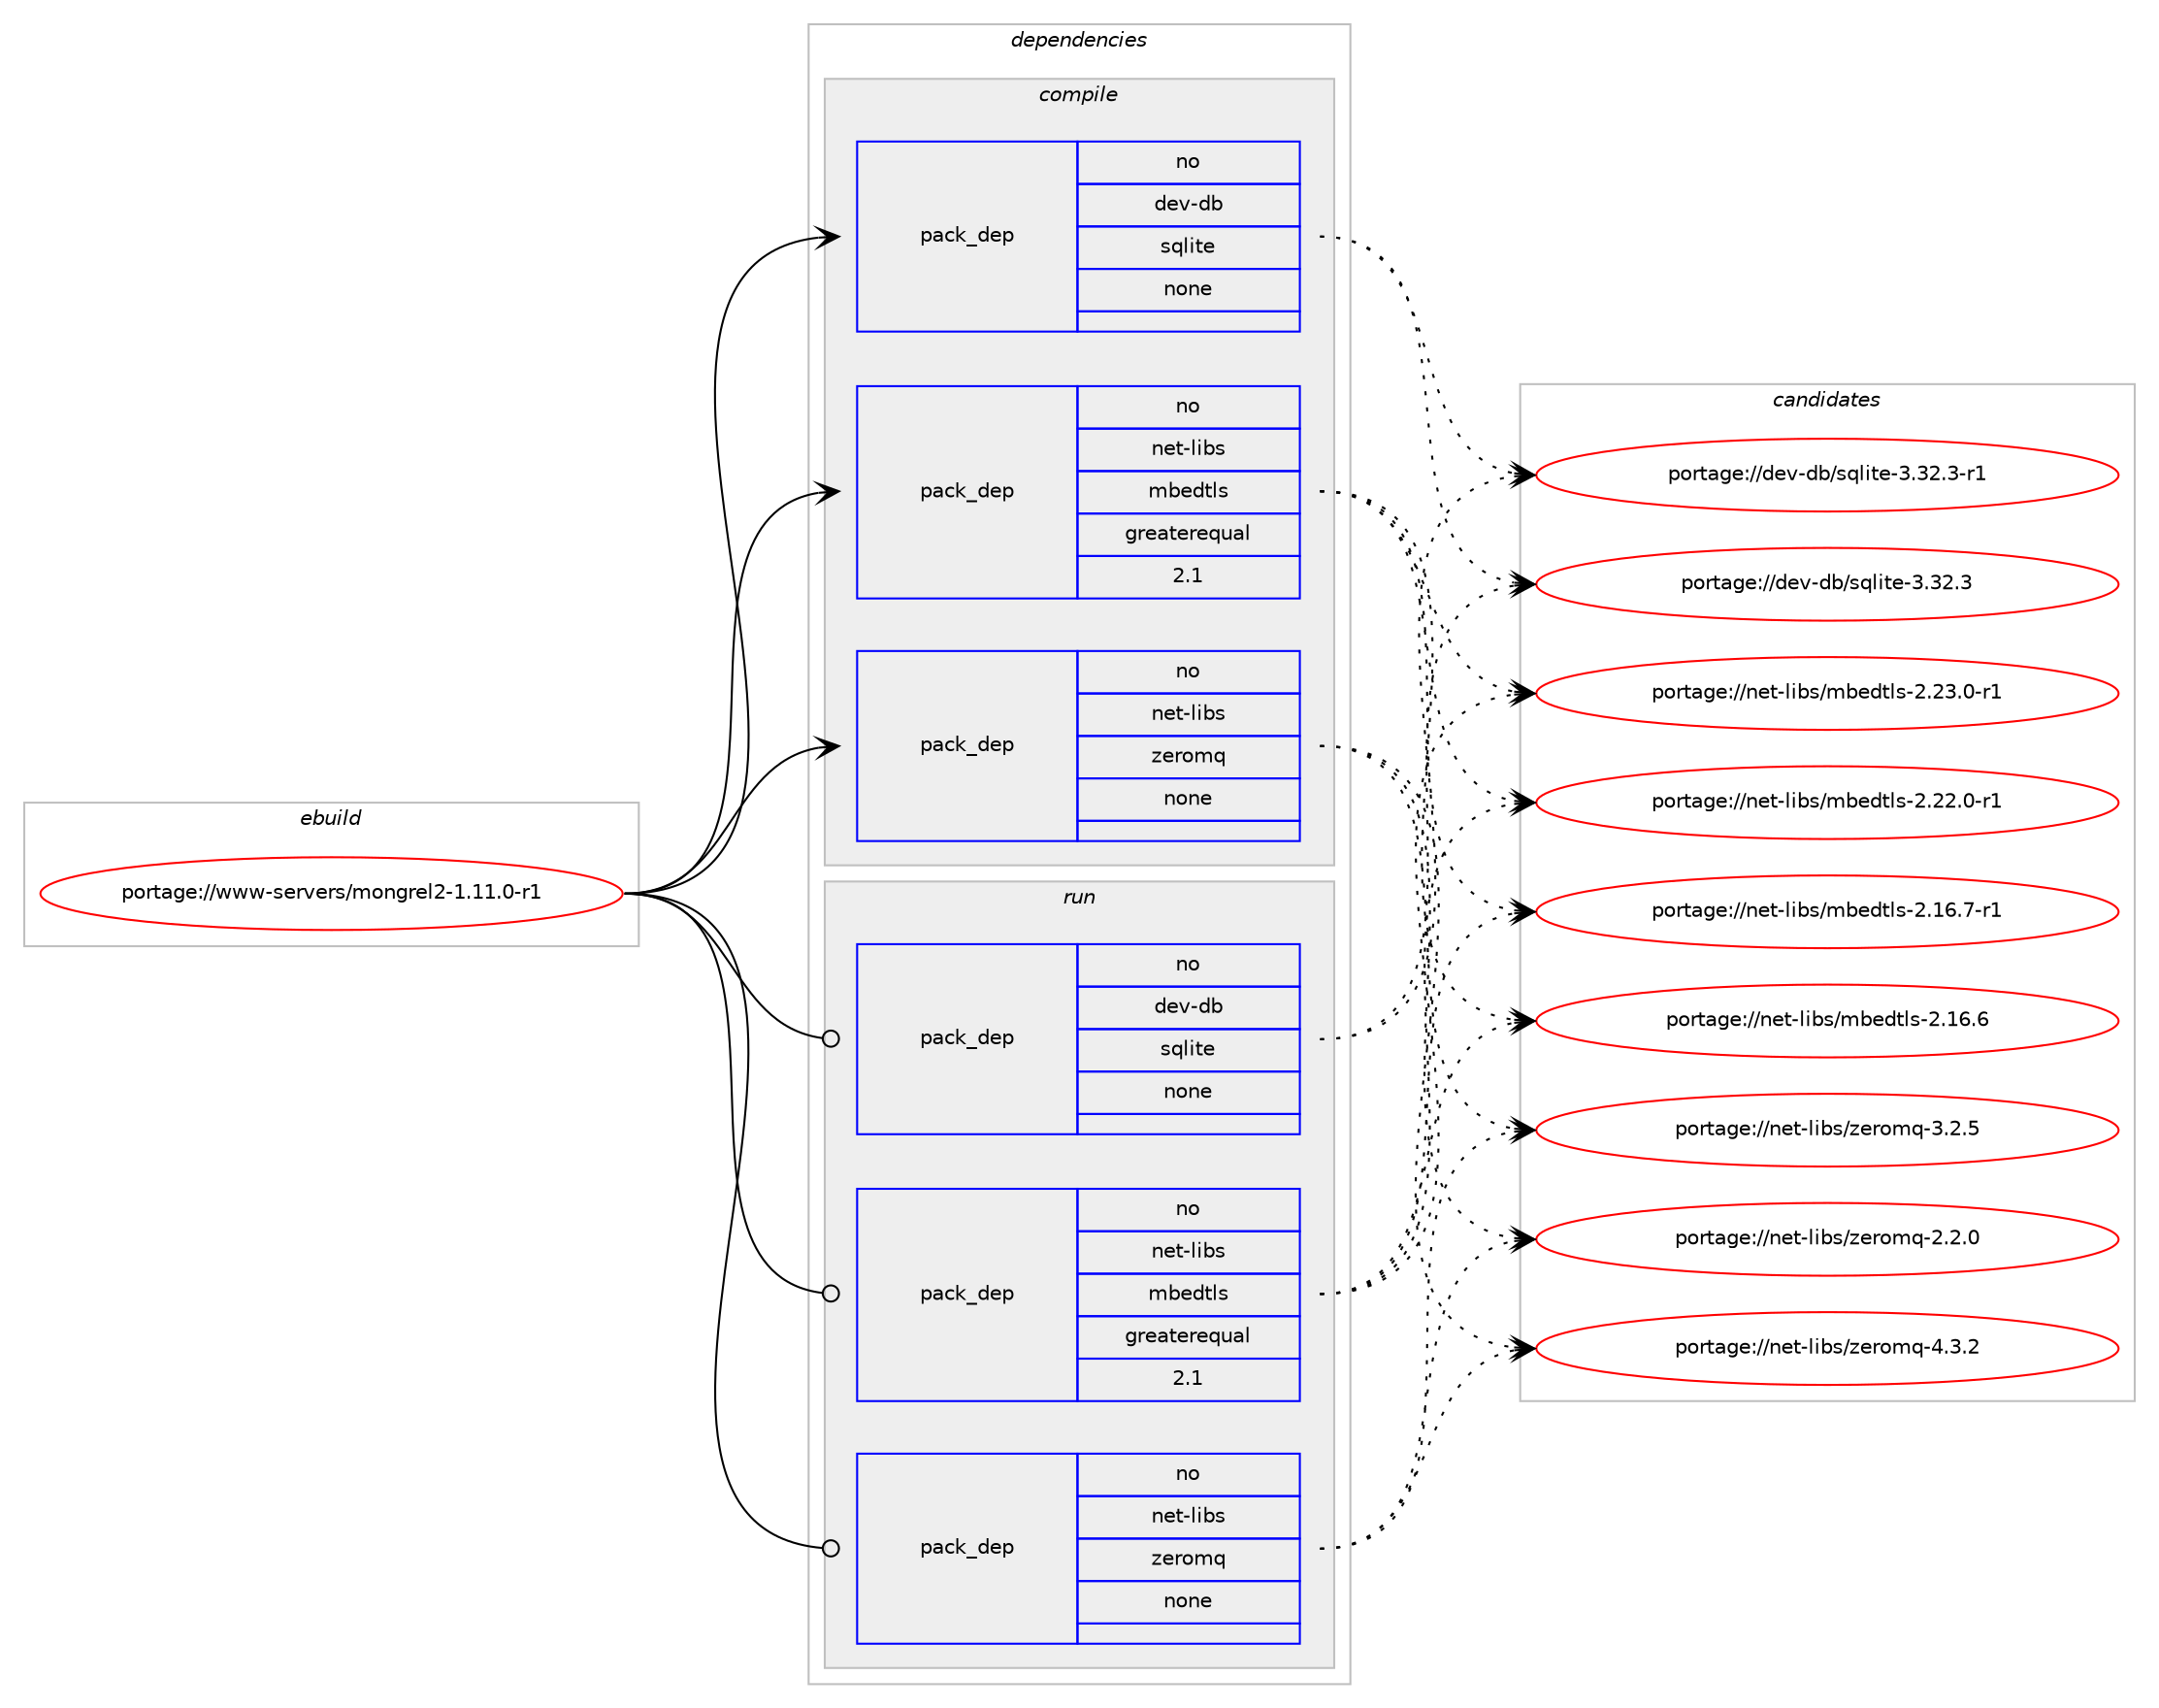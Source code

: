 digraph prolog {

# *************
# Graph options
# *************

newrank=true;
concentrate=true;
compound=true;
graph [rankdir=LR,fontname=Helvetica,fontsize=10,ranksep=1.5];#, ranksep=2.5, nodesep=0.2];
edge  [arrowhead=vee];
node  [fontname=Helvetica,fontsize=10];

# **********
# The ebuild
# **********

subgraph cluster_leftcol {
color=gray;
rank=same;
label=<<i>ebuild</i>>;
id [label="portage://www-servers/mongrel2-1.11.0-r1", color=red, width=4, href="../www-servers/mongrel2-1.11.0-r1.svg"];
}

# ****************
# The dependencies
# ****************

subgraph cluster_midcol {
color=gray;
label=<<i>dependencies</i>>;
subgraph cluster_compile {
fillcolor="#eeeeee";
style=filled;
label=<<i>compile</i>>;
subgraph pack1489 {
dependency1675 [label=<<TABLE BORDER="0" CELLBORDER="1" CELLSPACING="0" CELLPADDING="4" WIDTH="220"><TR><TD ROWSPAN="6" CELLPADDING="30">pack_dep</TD></TR><TR><TD WIDTH="110">no</TD></TR><TR><TD>dev-db</TD></TR><TR><TD>sqlite</TD></TR><TR><TD>none</TD></TR><TR><TD></TD></TR></TABLE>>, shape=none, color=blue];
}
id:e -> dependency1675:w [weight=20,style="solid",arrowhead="vee"];
subgraph pack1490 {
dependency1676 [label=<<TABLE BORDER="0" CELLBORDER="1" CELLSPACING="0" CELLPADDING="4" WIDTH="220"><TR><TD ROWSPAN="6" CELLPADDING="30">pack_dep</TD></TR><TR><TD WIDTH="110">no</TD></TR><TR><TD>net-libs</TD></TR><TR><TD>mbedtls</TD></TR><TR><TD>greaterequal</TD></TR><TR><TD>2.1</TD></TR></TABLE>>, shape=none, color=blue];
}
id:e -> dependency1676:w [weight=20,style="solid",arrowhead="vee"];
subgraph pack1491 {
dependency1677 [label=<<TABLE BORDER="0" CELLBORDER="1" CELLSPACING="0" CELLPADDING="4" WIDTH="220"><TR><TD ROWSPAN="6" CELLPADDING="30">pack_dep</TD></TR><TR><TD WIDTH="110">no</TD></TR><TR><TD>net-libs</TD></TR><TR><TD>zeromq</TD></TR><TR><TD>none</TD></TR><TR><TD></TD></TR></TABLE>>, shape=none, color=blue];
}
id:e -> dependency1677:w [weight=20,style="solid",arrowhead="vee"];
}
subgraph cluster_compileandrun {
fillcolor="#eeeeee";
style=filled;
label=<<i>compile and run</i>>;
}
subgraph cluster_run {
fillcolor="#eeeeee";
style=filled;
label=<<i>run</i>>;
subgraph pack1492 {
dependency1678 [label=<<TABLE BORDER="0" CELLBORDER="1" CELLSPACING="0" CELLPADDING="4" WIDTH="220"><TR><TD ROWSPAN="6" CELLPADDING="30">pack_dep</TD></TR><TR><TD WIDTH="110">no</TD></TR><TR><TD>dev-db</TD></TR><TR><TD>sqlite</TD></TR><TR><TD>none</TD></TR><TR><TD></TD></TR></TABLE>>, shape=none, color=blue];
}
id:e -> dependency1678:w [weight=20,style="solid",arrowhead="odot"];
subgraph pack1493 {
dependency1679 [label=<<TABLE BORDER="0" CELLBORDER="1" CELLSPACING="0" CELLPADDING="4" WIDTH="220"><TR><TD ROWSPAN="6" CELLPADDING="30">pack_dep</TD></TR><TR><TD WIDTH="110">no</TD></TR><TR><TD>net-libs</TD></TR><TR><TD>mbedtls</TD></TR><TR><TD>greaterequal</TD></TR><TR><TD>2.1</TD></TR></TABLE>>, shape=none, color=blue];
}
id:e -> dependency1679:w [weight=20,style="solid",arrowhead="odot"];
subgraph pack1494 {
dependency1680 [label=<<TABLE BORDER="0" CELLBORDER="1" CELLSPACING="0" CELLPADDING="4" WIDTH="220"><TR><TD ROWSPAN="6" CELLPADDING="30">pack_dep</TD></TR><TR><TD WIDTH="110">no</TD></TR><TR><TD>net-libs</TD></TR><TR><TD>zeromq</TD></TR><TR><TD>none</TD></TR><TR><TD></TD></TR></TABLE>>, shape=none, color=blue];
}
id:e -> dependency1680:w [weight=20,style="solid",arrowhead="odot"];
}
}

# **************
# The candidates
# **************

subgraph cluster_choices {
rank=same;
color=gray;
label=<<i>candidates</i>>;

subgraph choice1489 {
color=black;
nodesep=1;
choice100101118451009847115113108105116101455146515046514511449 [label="portage://dev-db/sqlite-3.32.3-r1", color=red, width=4,href="../dev-db/sqlite-3.32.3-r1.svg"];
choice10010111845100984711511310810511610145514651504651 [label="portage://dev-db/sqlite-3.32.3", color=red, width=4,href="../dev-db/sqlite-3.32.3.svg"];
dependency1675:e -> choice100101118451009847115113108105116101455146515046514511449:w [style=dotted,weight="100"];
dependency1675:e -> choice10010111845100984711511310810511610145514651504651:w [style=dotted,weight="100"];
}
subgraph choice1490 {
color=black;
nodesep=1;
choice11010111645108105981154710998101100116108115455046505146484511449 [label="portage://net-libs/mbedtls-2.23.0-r1", color=red, width=4,href="../net-libs/mbedtls-2.23.0-r1.svg"];
choice11010111645108105981154710998101100116108115455046505046484511449 [label="portage://net-libs/mbedtls-2.22.0-r1", color=red, width=4,href="../net-libs/mbedtls-2.22.0-r1.svg"];
choice11010111645108105981154710998101100116108115455046495446554511449 [label="portage://net-libs/mbedtls-2.16.7-r1", color=red, width=4,href="../net-libs/mbedtls-2.16.7-r1.svg"];
choice1101011164510810598115471099810110011610811545504649544654 [label="portage://net-libs/mbedtls-2.16.6", color=red, width=4,href="../net-libs/mbedtls-2.16.6.svg"];
dependency1676:e -> choice11010111645108105981154710998101100116108115455046505146484511449:w [style=dotted,weight="100"];
dependency1676:e -> choice11010111645108105981154710998101100116108115455046505046484511449:w [style=dotted,weight="100"];
dependency1676:e -> choice11010111645108105981154710998101100116108115455046495446554511449:w [style=dotted,weight="100"];
dependency1676:e -> choice1101011164510810598115471099810110011610811545504649544654:w [style=dotted,weight="100"];
}
subgraph choice1491 {
color=black;
nodesep=1;
choice110101116451081059811547122101114111109113455246514650 [label="portage://net-libs/zeromq-4.3.2", color=red, width=4,href="../net-libs/zeromq-4.3.2.svg"];
choice110101116451081059811547122101114111109113455146504653 [label="portage://net-libs/zeromq-3.2.5", color=red, width=4,href="../net-libs/zeromq-3.2.5.svg"];
choice110101116451081059811547122101114111109113455046504648 [label="portage://net-libs/zeromq-2.2.0", color=red, width=4,href="../net-libs/zeromq-2.2.0.svg"];
dependency1677:e -> choice110101116451081059811547122101114111109113455246514650:w [style=dotted,weight="100"];
dependency1677:e -> choice110101116451081059811547122101114111109113455146504653:w [style=dotted,weight="100"];
dependency1677:e -> choice110101116451081059811547122101114111109113455046504648:w [style=dotted,weight="100"];
}
subgraph choice1492 {
color=black;
nodesep=1;
choice100101118451009847115113108105116101455146515046514511449 [label="portage://dev-db/sqlite-3.32.3-r1", color=red, width=4,href="../dev-db/sqlite-3.32.3-r1.svg"];
choice10010111845100984711511310810511610145514651504651 [label="portage://dev-db/sqlite-3.32.3", color=red, width=4,href="../dev-db/sqlite-3.32.3.svg"];
dependency1678:e -> choice100101118451009847115113108105116101455146515046514511449:w [style=dotted,weight="100"];
dependency1678:e -> choice10010111845100984711511310810511610145514651504651:w [style=dotted,weight="100"];
}
subgraph choice1493 {
color=black;
nodesep=1;
choice11010111645108105981154710998101100116108115455046505146484511449 [label="portage://net-libs/mbedtls-2.23.0-r1", color=red, width=4,href="../net-libs/mbedtls-2.23.0-r1.svg"];
choice11010111645108105981154710998101100116108115455046505046484511449 [label="portage://net-libs/mbedtls-2.22.0-r1", color=red, width=4,href="../net-libs/mbedtls-2.22.0-r1.svg"];
choice11010111645108105981154710998101100116108115455046495446554511449 [label="portage://net-libs/mbedtls-2.16.7-r1", color=red, width=4,href="../net-libs/mbedtls-2.16.7-r1.svg"];
choice1101011164510810598115471099810110011610811545504649544654 [label="portage://net-libs/mbedtls-2.16.6", color=red, width=4,href="../net-libs/mbedtls-2.16.6.svg"];
dependency1679:e -> choice11010111645108105981154710998101100116108115455046505146484511449:w [style=dotted,weight="100"];
dependency1679:e -> choice11010111645108105981154710998101100116108115455046505046484511449:w [style=dotted,weight="100"];
dependency1679:e -> choice11010111645108105981154710998101100116108115455046495446554511449:w [style=dotted,weight="100"];
dependency1679:e -> choice1101011164510810598115471099810110011610811545504649544654:w [style=dotted,weight="100"];
}
subgraph choice1494 {
color=black;
nodesep=1;
choice110101116451081059811547122101114111109113455246514650 [label="portage://net-libs/zeromq-4.3.2", color=red, width=4,href="../net-libs/zeromq-4.3.2.svg"];
choice110101116451081059811547122101114111109113455146504653 [label="portage://net-libs/zeromq-3.2.5", color=red, width=4,href="../net-libs/zeromq-3.2.5.svg"];
choice110101116451081059811547122101114111109113455046504648 [label="portage://net-libs/zeromq-2.2.0", color=red, width=4,href="../net-libs/zeromq-2.2.0.svg"];
dependency1680:e -> choice110101116451081059811547122101114111109113455246514650:w [style=dotted,weight="100"];
dependency1680:e -> choice110101116451081059811547122101114111109113455146504653:w [style=dotted,weight="100"];
dependency1680:e -> choice110101116451081059811547122101114111109113455046504648:w [style=dotted,weight="100"];
}
}

}
